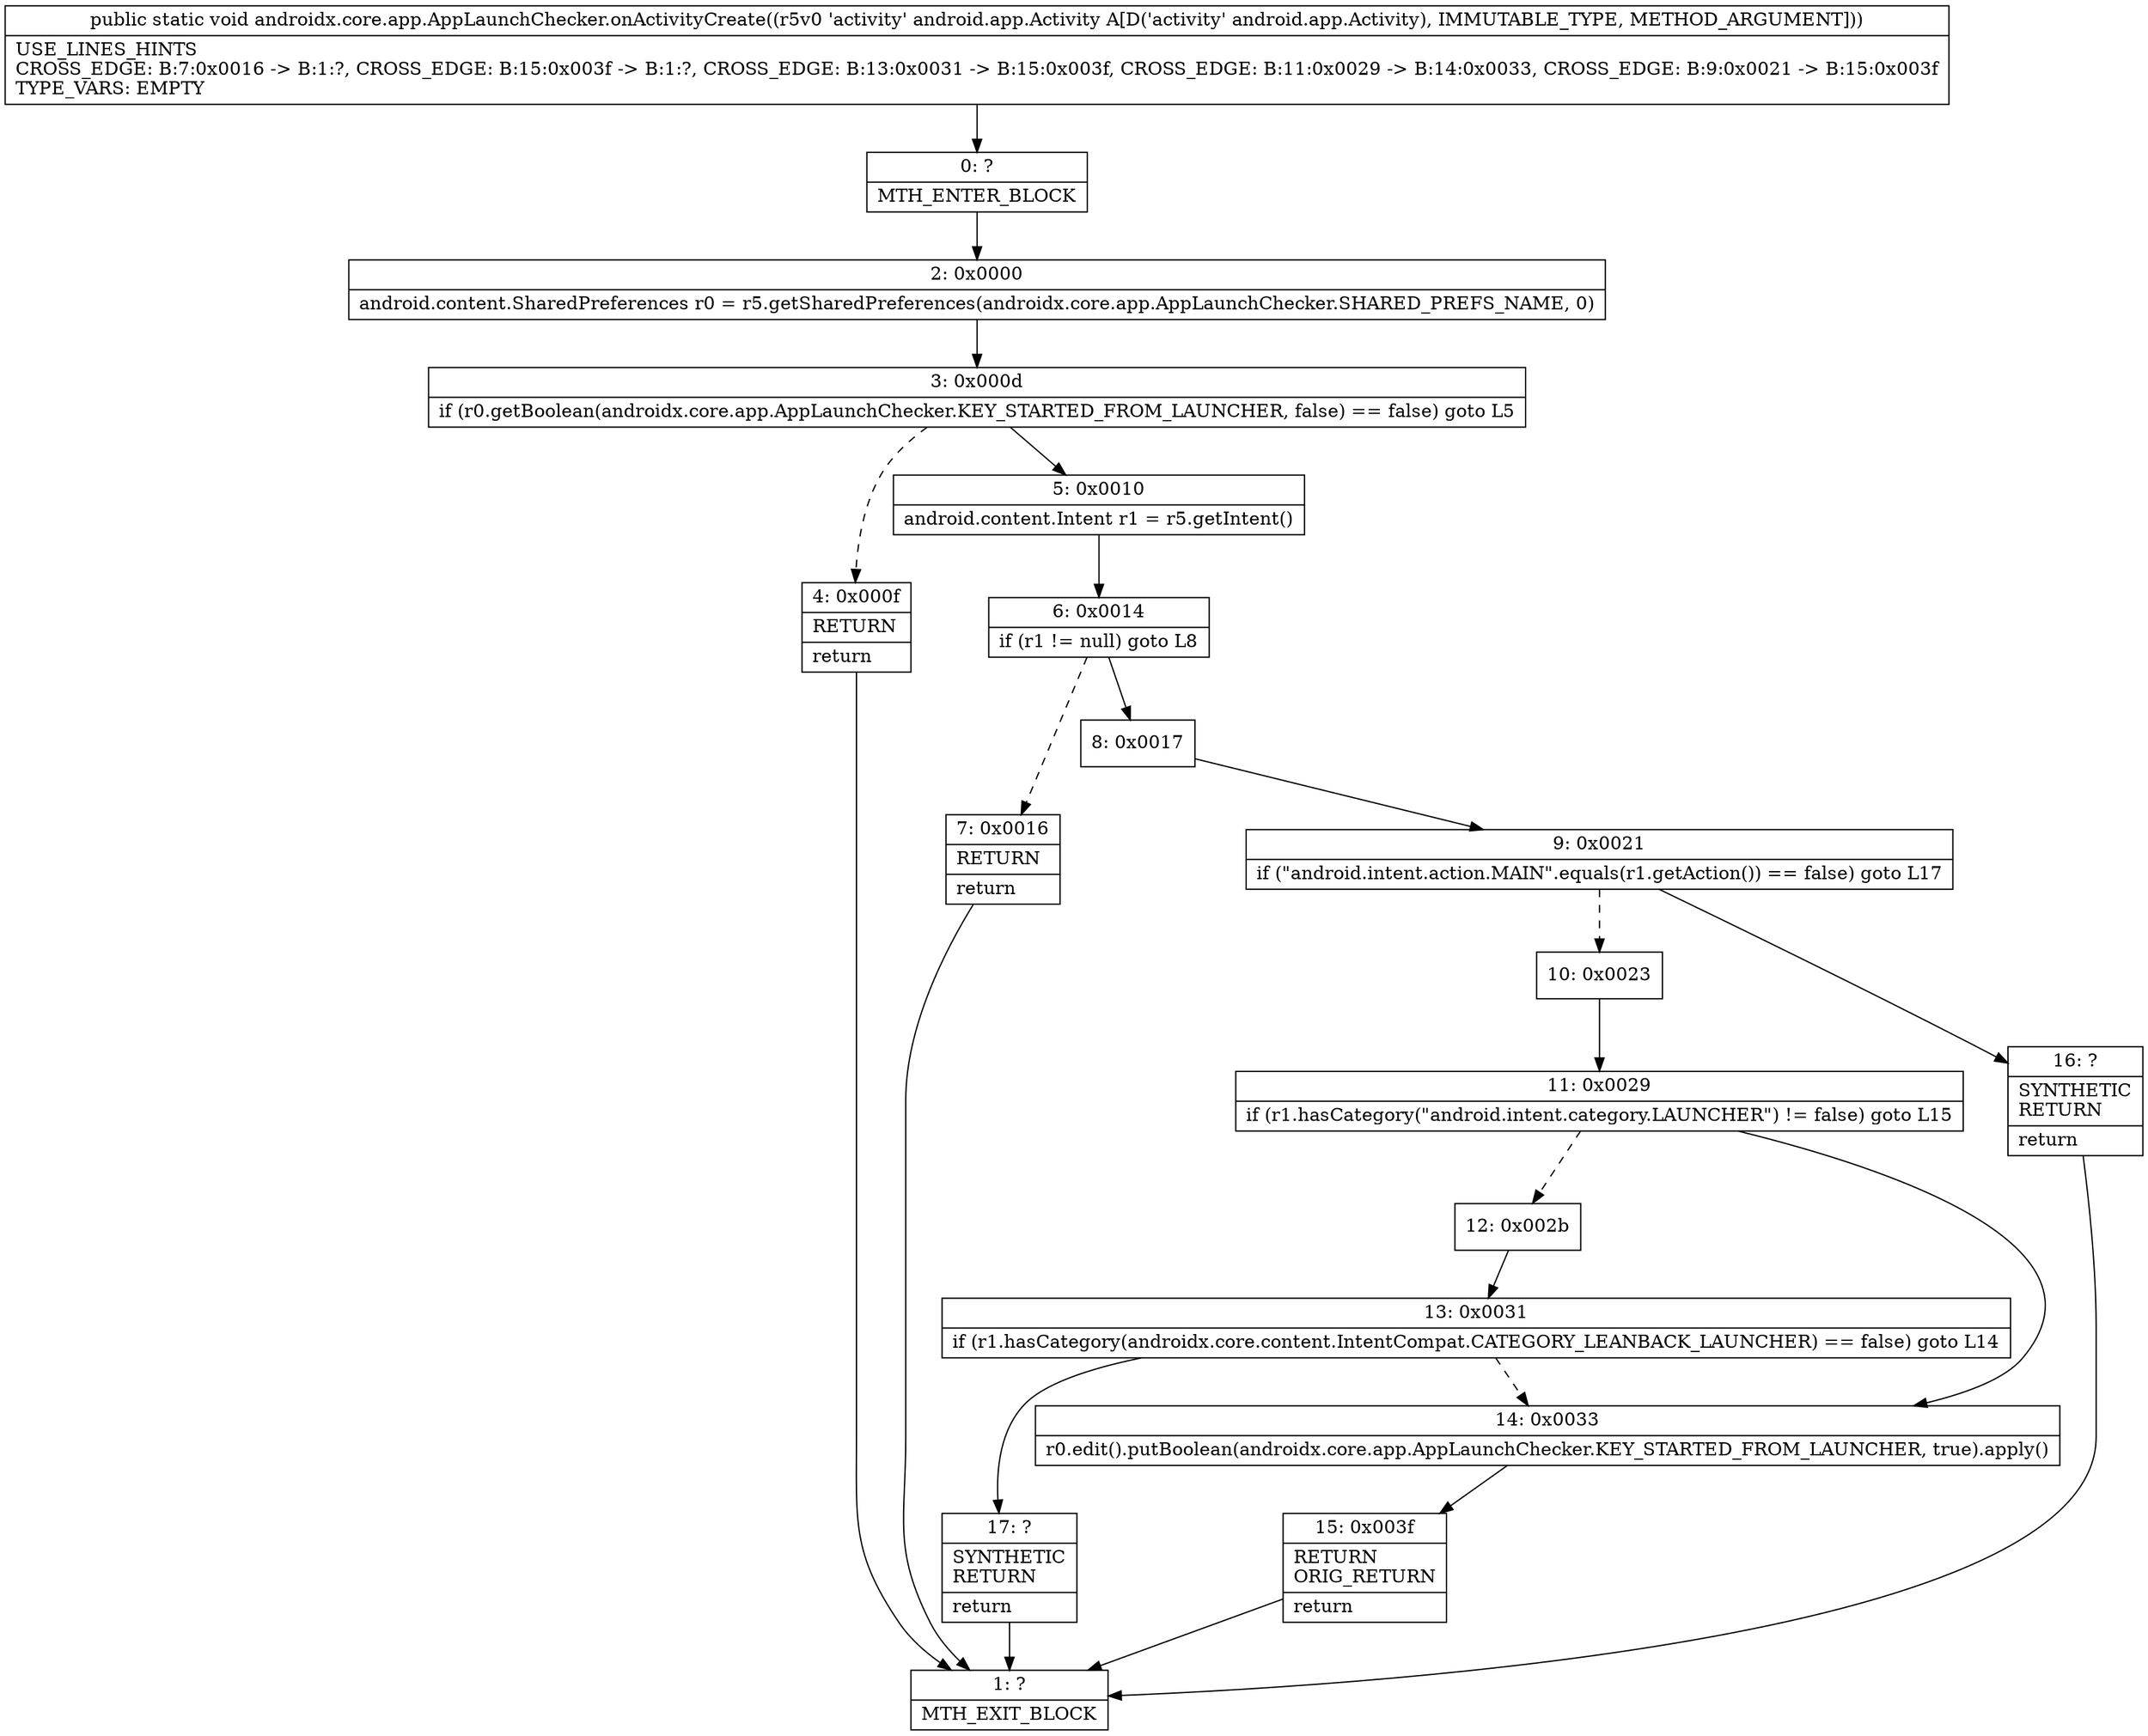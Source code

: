 digraph "CFG forandroidx.core.app.AppLaunchChecker.onActivityCreate(Landroid\/app\/Activity;)V" {
Node_0 [shape=record,label="{0\:\ ?|MTH_ENTER_BLOCK\l}"];
Node_2 [shape=record,label="{2\:\ 0x0000|android.content.SharedPreferences r0 = r5.getSharedPreferences(androidx.core.app.AppLaunchChecker.SHARED_PREFS_NAME, 0)\l}"];
Node_3 [shape=record,label="{3\:\ 0x000d|if (r0.getBoolean(androidx.core.app.AppLaunchChecker.KEY_STARTED_FROM_LAUNCHER, false) == false) goto L5\l}"];
Node_4 [shape=record,label="{4\:\ 0x000f|RETURN\l|return\l}"];
Node_1 [shape=record,label="{1\:\ ?|MTH_EXIT_BLOCK\l}"];
Node_5 [shape=record,label="{5\:\ 0x0010|android.content.Intent r1 = r5.getIntent()\l}"];
Node_6 [shape=record,label="{6\:\ 0x0014|if (r1 != null) goto L8\l}"];
Node_7 [shape=record,label="{7\:\ 0x0016|RETURN\l|return\l}"];
Node_8 [shape=record,label="{8\:\ 0x0017}"];
Node_9 [shape=record,label="{9\:\ 0x0021|if (\"android.intent.action.MAIN\".equals(r1.getAction()) == false) goto L17\l}"];
Node_10 [shape=record,label="{10\:\ 0x0023}"];
Node_11 [shape=record,label="{11\:\ 0x0029|if (r1.hasCategory(\"android.intent.category.LAUNCHER\") != false) goto L15\l}"];
Node_12 [shape=record,label="{12\:\ 0x002b}"];
Node_13 [shape=record,label="{13\:\ 0x0031|if (r1.hasCategory(androidx.core.content.IntentCompat.CATEGORY_LEANBACK_LAUNCHER) == false) goto L14\l}"];
Node_17 [shape=record,label="{17\:\ ?|SYNTHETIC\lRETURN\l|return\l}"];
Node_14 [shape=record,label="{14\:\ 0x0033|r0.edit().putBoolean(androidx.core.app.AppLaunchChecker.KEY_STARTED_FROM_LAUNCHER, true).apply()\l}"];
Node_15 [shape=record,label="{15\:\ 0x003f|RETURN\lORIG_RETURN\l|return\l}"];
Node_16 [shape=record,label="{16\:\ ?|SYNTHETIC\lRETURN\l|return\l}"];
MethodNode[shape=record,label="{public static void androidx.core.app.AppLaunchChecker.onActivityCreate((r5v0 'activity' android.app.Activity A[D('activity' android.app.Activity), IMMUTABLE_TYPE, METHOD_ARGUMENT]))  | USE_LINES_HINTS\lCROSS_EDGE: B:7:0x0016 \-\> B:1:?, CROSS_EDGE: B:15:0x003f \-\> B:1:?, CROSS_EDGE: B:13:0x0031 \-\> B:15:0x003f, CROSS_EDGE: B:11:0x0029 \-\> B:14:0x0033, CROSS_EDGE: B:9:0x0021 \-\> B:15:0x003f\lTYPE_VARS: EMPTY\l}"];
MethodNode -> Node_0;Node_0 -> Node_2;
Node_2 -> Node_3;
Node_3 -> Node_4[style=dashed];
Node_3 -> Node_5;
Node_4 -> Node_1;
Node_5 -> Node_6;
Node_6 -> Node_7[style=dashed];
Node_6 -> Node_8;
Node_7 -> Node_1;
Node_8 -> Node_9;
Node_9 -> Node_10[style=dashed];
Node_9 -> Node_16;
Node_10 -> Node_11;
Node_11 -> Node_12[style=dashed];
Node_11 -> Node_14;
Node_12 -> Node_13;
Node_13 -> Node_14[style=dashed];
Node_13 -> Node_17;
Node_17 -> Node_1;
Node_14 -> Node_15;
Node_15 -> Node_1;
Node_16 -> Node_1;
}


